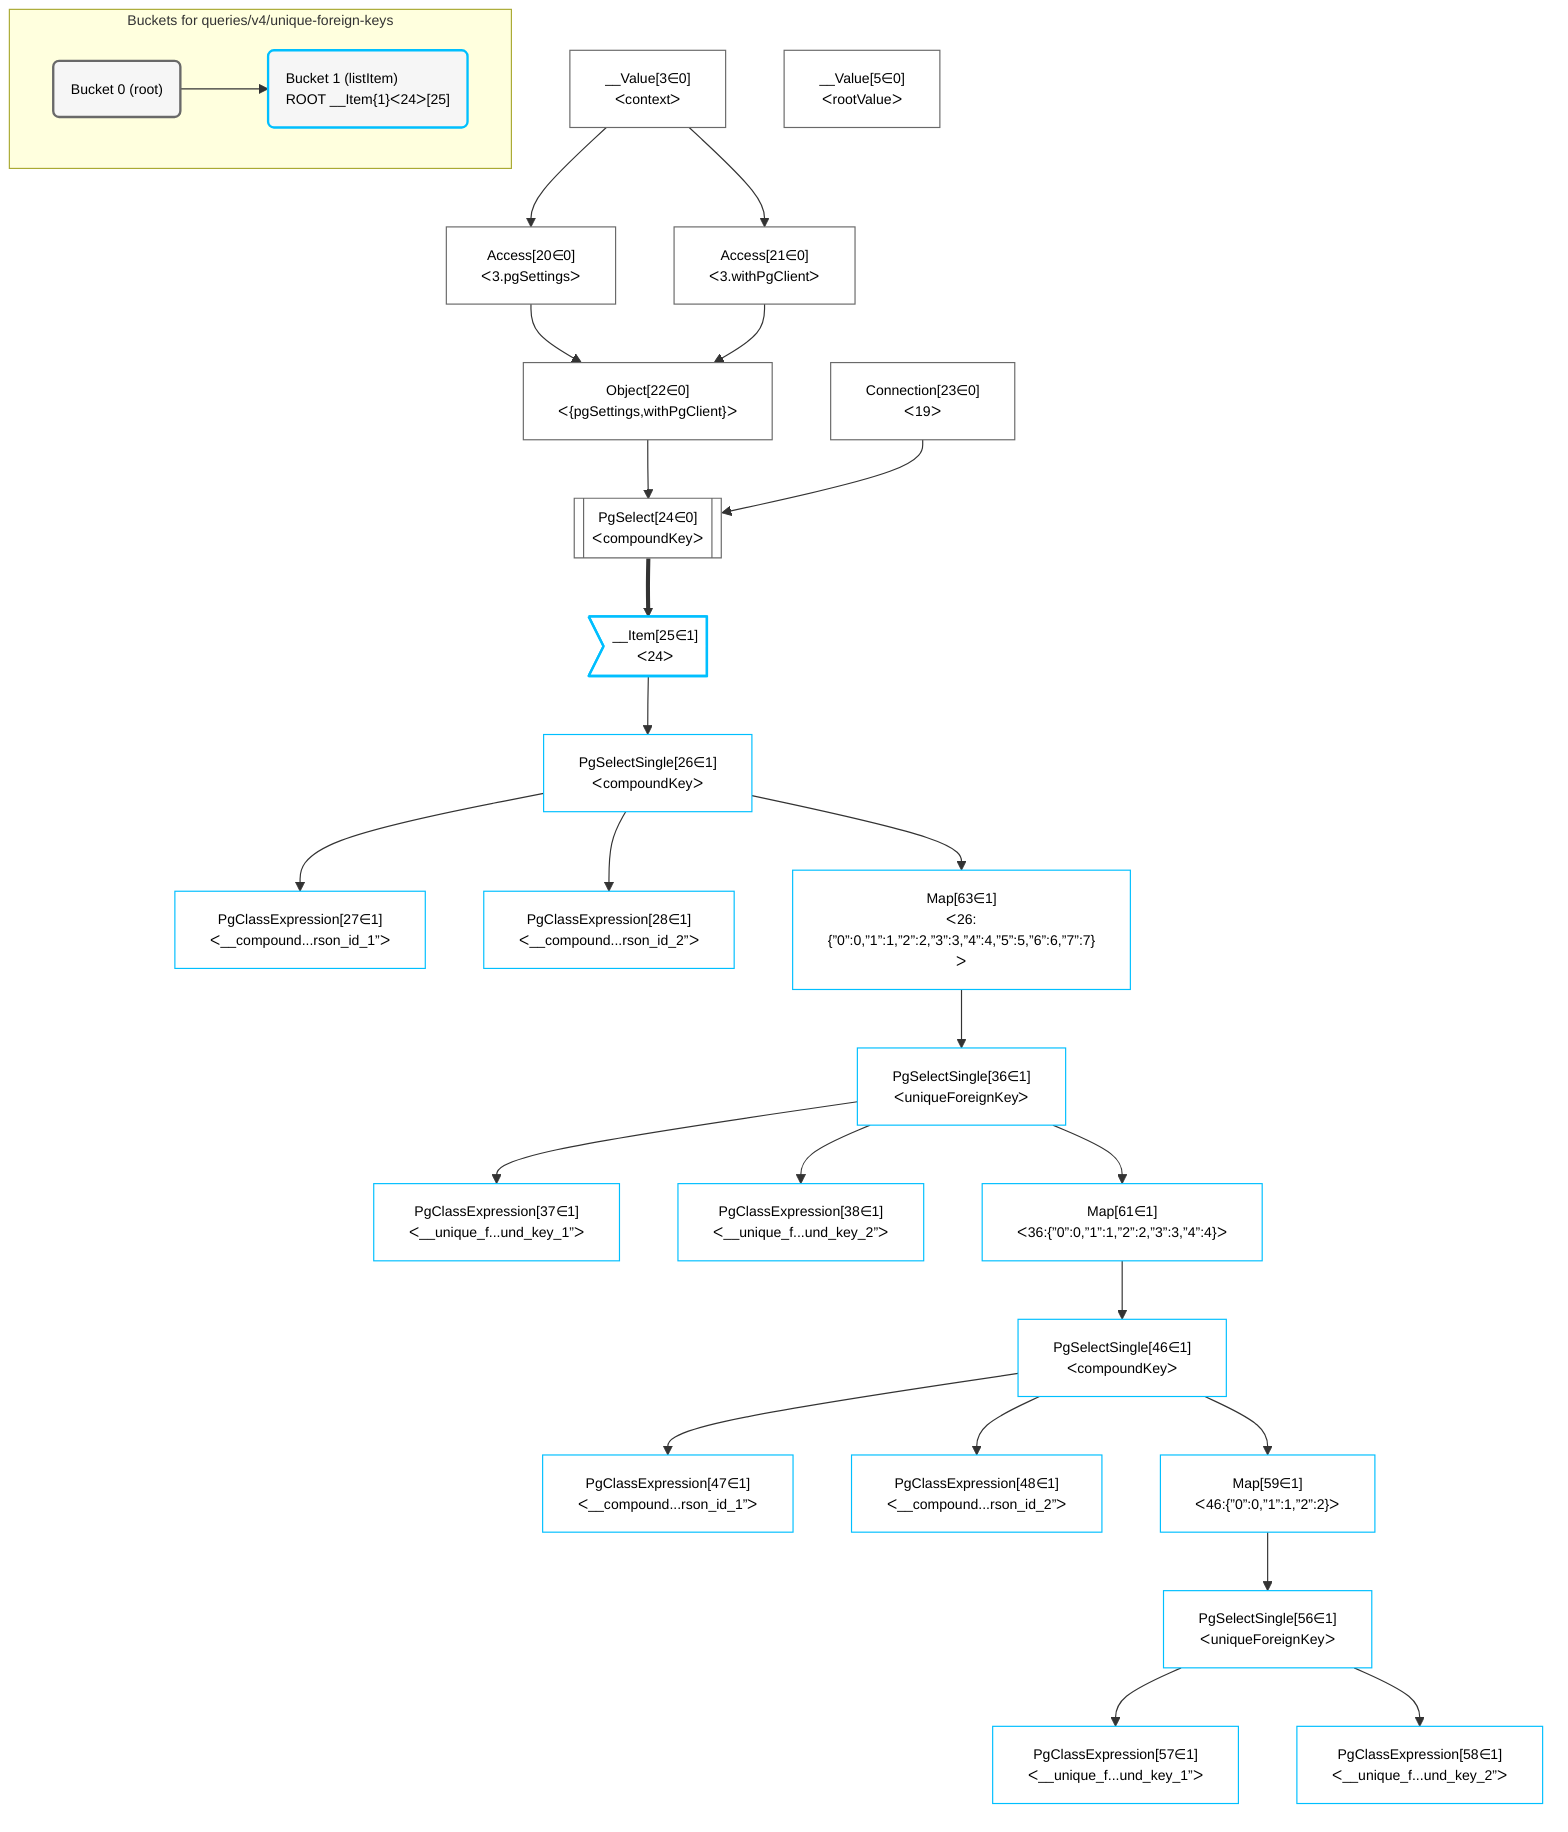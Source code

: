 %%{init: {'themeVariables': { 'fontSize': '12px'}}}%%
graph TD
    classDef path fill:#eee,stroke:#000,color:#000
    classDef plan fill:#fff,stroke-width:1px,color:#000
    classDef itemplan fill:#fff,stroke-width:2px,color:#000
    classDef sideeffectplan fill:#f00,stroke-width:2px,color:#000
    classDef bucket fill:#f6f6f6,color:#000,stroke-width:2px,text-align:left


    %% define steps
    __Value3["__Value[3∈0]<br />ᐸcontextᐳ"]:::plan
    __Value5["__Value[5∈0]<br />ᐸrootValueᐳ"]:::plan
    Access20["Access[20∈0]<br />ᐸ3.pgSettingsᐳ"]:::plan
    Access21["Access[21∈0]<br />ᐸ3.withPgClientᐳ"]:::plan
    Object22["Object[22∈0]<br />ᐸ{pgSettings,withPgClient}ᐳ"]:::plan
    Connection23["Connection[23∈0]<br />ᐸ19ᐳ"]:::plan
    PgSelect24[["PgSelect[24∈0]<br />ᐸcompoundKeyᐳ"]]:::plan
    __Item25>"__Item[25∈1]<br />ᐸ24ᐳ"]:::itemplan
    PgSelectSingle26["PgSelectSingle[26∈1]<br />ᐸcompoundKeyᐳ"]:::plan
    PgClassExpression27["PgClassExpression[27∈1]<br />ᐸ__compound...rson_id_1”ᐳ"]:::plan
    PgClassExpression28["PgClassExpression[28∈1]<br />ᐸ__compound...rson_id_2”ᐳ"]:::plan
    Map63["Map[63∈1]<br />ᐸ26:{”0”:0,”1”:1,”2”:2,”3”:3,”4”:4,”5”:5,”6”:6,”7”:7}ᐳ"]:::plan
    PgSelectSingle36["PgSelectSingle[36∈1]<br />ᐸuniqueForeignKeyᐳ"]:::plan
    PgClassExpression37["PgClassExpression[37∈1]<br />ᐸ__unique_f...und_key_1”ᐳ"]:::plan
    PgClassExpression38["PgClassExpression[38∈1]<br />ᐸ__unique_f...und_key_2”ᐳ"]:::plan
    Map61["Map[61∈1]<br />ᐸ36:{”0”:0,”1”:1,”2”:2,”3”:3,”4”:4}ᐳ"]:::plan
    PgSelectSingle46["PgSelectSingle[46∈1]<br />ᐸcompoundKeyᐳ"]:::plan
    PgClassExpression47["PgClassExpression[47∈1]<br />ᐸ__compound...rson_id_1”ᐳ"]:::plan
    PgClassExpression48["PgClassExpression[48∈1]<br />ᐸ__compound...rson_id_2”ᐳ"]:::plan
    Map59["Map[59∈1]<br />ᐸ46:{”0”:0,”1”:1,”2”:2}ᐳ"]:::plan
    PgSelectSingle56["PgSelectSingle[56∈1]<br />ᐸuniqueForeignKeyᐳ"]:::plan
    PgClassExpression57["PgClassExpression[57∈1]<br />ᐸ__unique_f...und_key_1”ᐳ"]:::plan
    PgClassExpression58["PgClassExpression[58∈1]<br />ᐸ__unique_f...und_key_2”ᐳ"]:::plan

    %% plan dependencies
    __Value3 --> Access20
    __Value3 --> Access21
    Access20 & Access21 --> Object22
    Object22 & Connection23 --> PgSelect24
    PgSelect24 ==> __Item25
    __Item25 --> PgSelectSingle26
    PgSelectSingle26 --> PgClassExpression27
    PgSelectSingle26 --> PgClassExpression28
    PgSelectSingle26 --> Map63
    Map63 --> PgSelectSingle36
    PgSelectSingle36 --> PgClassExpression37
    PgSelectSingle36 --> PgClassExpression38
    PgSelectSingle36 --> Map61
    Map61 --> PgSelectSingle46
    PgSelectSingle46 --> PgClassExpression47
    PgSelectSingle46 --> PgClassExpression48
    PgSelectSingle46 --> Map59
    Map59 --> PgSelectSingle56
    PgSelectSingle56 --> PgClassExpression57
    PgSelectSingle56 --> PgClassExpression58

    subgraph "Buckets for queries/v4/unique-foreign-keys"
    Bucket0("Bucket 0 (root)"):::bucket
    classDef bucket0 stroke:#696969
    class Bucket0,__Value3,__Value5,Access20,Access21,Object22,Connection23,PgSelect24 bucket0
    Bucket1("Bucket 1 (listItem)<br />ROOT __Item{1}ᐸ24ᐳ[25]"):::bucket
    classDef bucket1 stroke:#00bfff
    class Bucket1,__Item25,PgSelectSingle26,PgClassExpression27,PgClassExpression28,PgSelectSingle36,PgClassExpression37,PgClassExpression38,PgSelectSingle46,PgClassExpression47,PgClassExpression48,PgSelectSingle56,PgClassExpression57,PgClassExpression58,Map59,Map61,Map63 bucket1
    Bucket0 --> Bucket1
    end